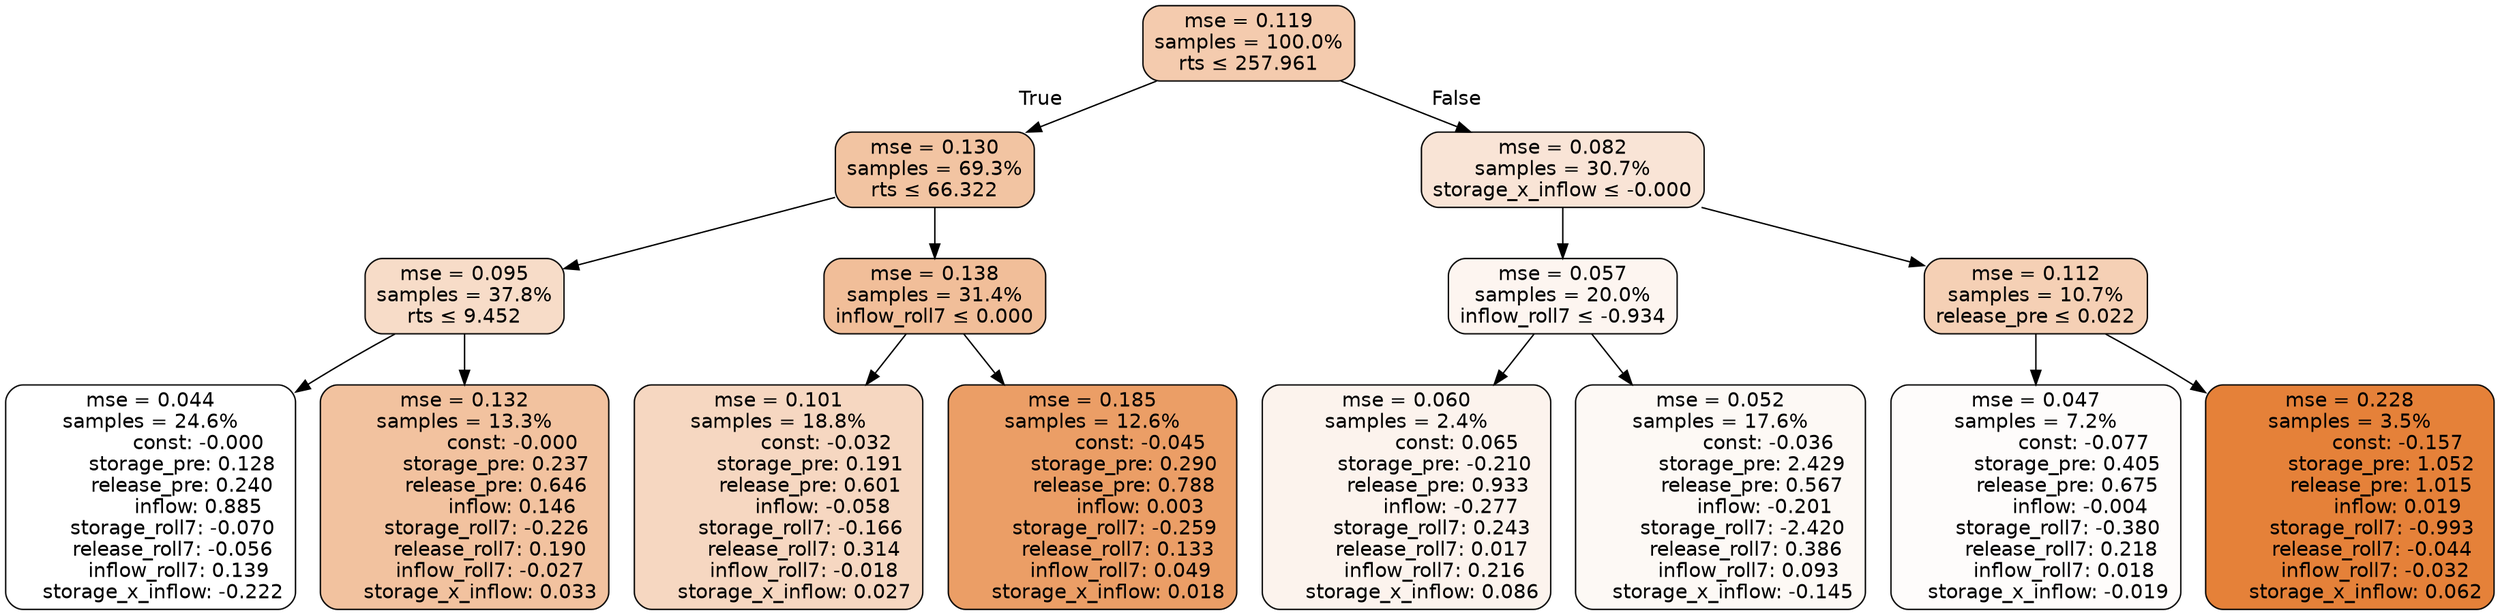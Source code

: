 digraph tree {
bgcolor="transparent"
node [shape=rectangle, style="filled, rounded", color="black", fontname=helvetica] ;
edge [fontname=helvetica] ;
	"0" [label="mse = 0.119
samples = 100.0%
rts &le; 257.961", fillcolor="#f4cbae"]
	"1" [label="mse = 0.130
samples = 69.3%
rts &le; 66.322", fillcolor="#f2c4a2"]
	"2" [label="mse = 0.095
samples = 37.8%
rts &le; 9.452", fillcolor="#f7dcc8"]
	"3" [label="mse = 0.044
samples = 24.6%
               const: -0.000
          storage_pre: 0.128
          release_pre: 0.240
               inflow: 0.885
       storage_roll7: -0.070
       release_roll7: -0.056
         inflow_roll7: 0.139
    storage_x_inflow: -0.222", fillcolor="#ffffff"]
	"4" [label="mse = 0.132
samples = 13.3%
               const: -0.000
          storage_pre: 0.237
          release_pre: 0.646
               inflow: 0.146
       storage_roll7: -0.226
        release_roll7: 0.190
        inflow_roll7: -0.027
     storage_x_inflow: 0.033", fillcolor="#f2c29f"]
	"5" [label="mse = 0.138
samples = 31.4%
inflow_roll7 &le; 0.000", fillcolor="#f1be99"]
	"6" [label="mse = 0.101
samples = 18.8%
               const: -0.032
          storage_pre: 0.191
          release_pre: 0.601
              inflow: -0.058
       storage_roll7: -0.166
        release_roll7: 0.314
        inflow_roll7: -0.018
     storage_x_inflow: 0.027", fillcolor="#f6d7c1"]
	"7" [label="mse = 0.185
samples = 12.6%
               const: -0.045
          storage_pre: 0.290
          release_pre: 0.788
               inflow: 0.003
       storage_roll7: -0.259
        release_roll7: 0.133
         inflow_roll7: 0.049
     storage_x_inflow: 0.018", fillcolor="#eb9e66"]
	"8" [label="mse = 0.082
samples = 30.7%
storage_x_inflow &le; -0.000", fillcolor="#f9e4d6"]
	"9" [label="mse = 0.057
samples = 20.0%
inflow_roll7 &le; -0.934", fillcolor="#fdf5f0"]
	"10" [label="mse = 0.060
samples = 2.4%
                const: 0.065
         storage_pre: -0.210
          release_pre: 0.933
              inflow: -0.277
        storage_roll7: 0.243
        release_roll7: 0.017
         inflow_roll7: 0.216
     storage_x_inflow: 0.086", fillcolor="#fcf3ed"]
	"11" [label="mse = 0.052
samples = 17.6%
               const: -0.036
          storage_pre: 2.429
          release_pre: 0.567
              inflow: -0.201
       storage_roll7: -2.420
        release_roll7: 0.386
         inflow_roll7: 0.093
    storage_x_inflow: -0.145", fillcolor="#fdf9f5"]
	"12" [label="mse = 0.112
samples = 10.7%
release_pre &le; 0.022", fillcolor="#f5d0b5"]
	"13" [label="mse = 0.047
samples = 7.2%
               const: -0.077
          storage_pre: 0.405
          release_pre: 0.675
              inflow: -0.004
       storage_roll7: -0.380
        release_roll7: 0.218
         inflow_roll7: 0.018
    storage_x_inflow: -0.019", fillcolor="#fefcfb"]
	"14" [label="mse = 0.228
samples = 3.5%
               const: -0.157
          storage_pre: 1.052
          release_pre: 1.015
               inflow: 0.019
       storage_roll7: -0.993
       release_roll7: -0.044
        inflow_roll7: -0.032
     storage_x_inflow: 0.062", fillcolor="#e58139"]

	"0" -> "1" [labeldistance=2.5, labelangle=45, headlabel="True"]
	"1" -> "2"
	"2" -> "3"
	"2" -> "4"
	"1" -> "5"
	"5" -> "6"
	"5" -> "7"
	"0" -> "8" [labeldistance=2.5, labelangle=-45, headlabel="False"]
	"8" -> "9"
	"9" -> "10"
	"9" -> "11"
	"8" -> "12"
	"12" -> "13"
	"12" -> "14"
}